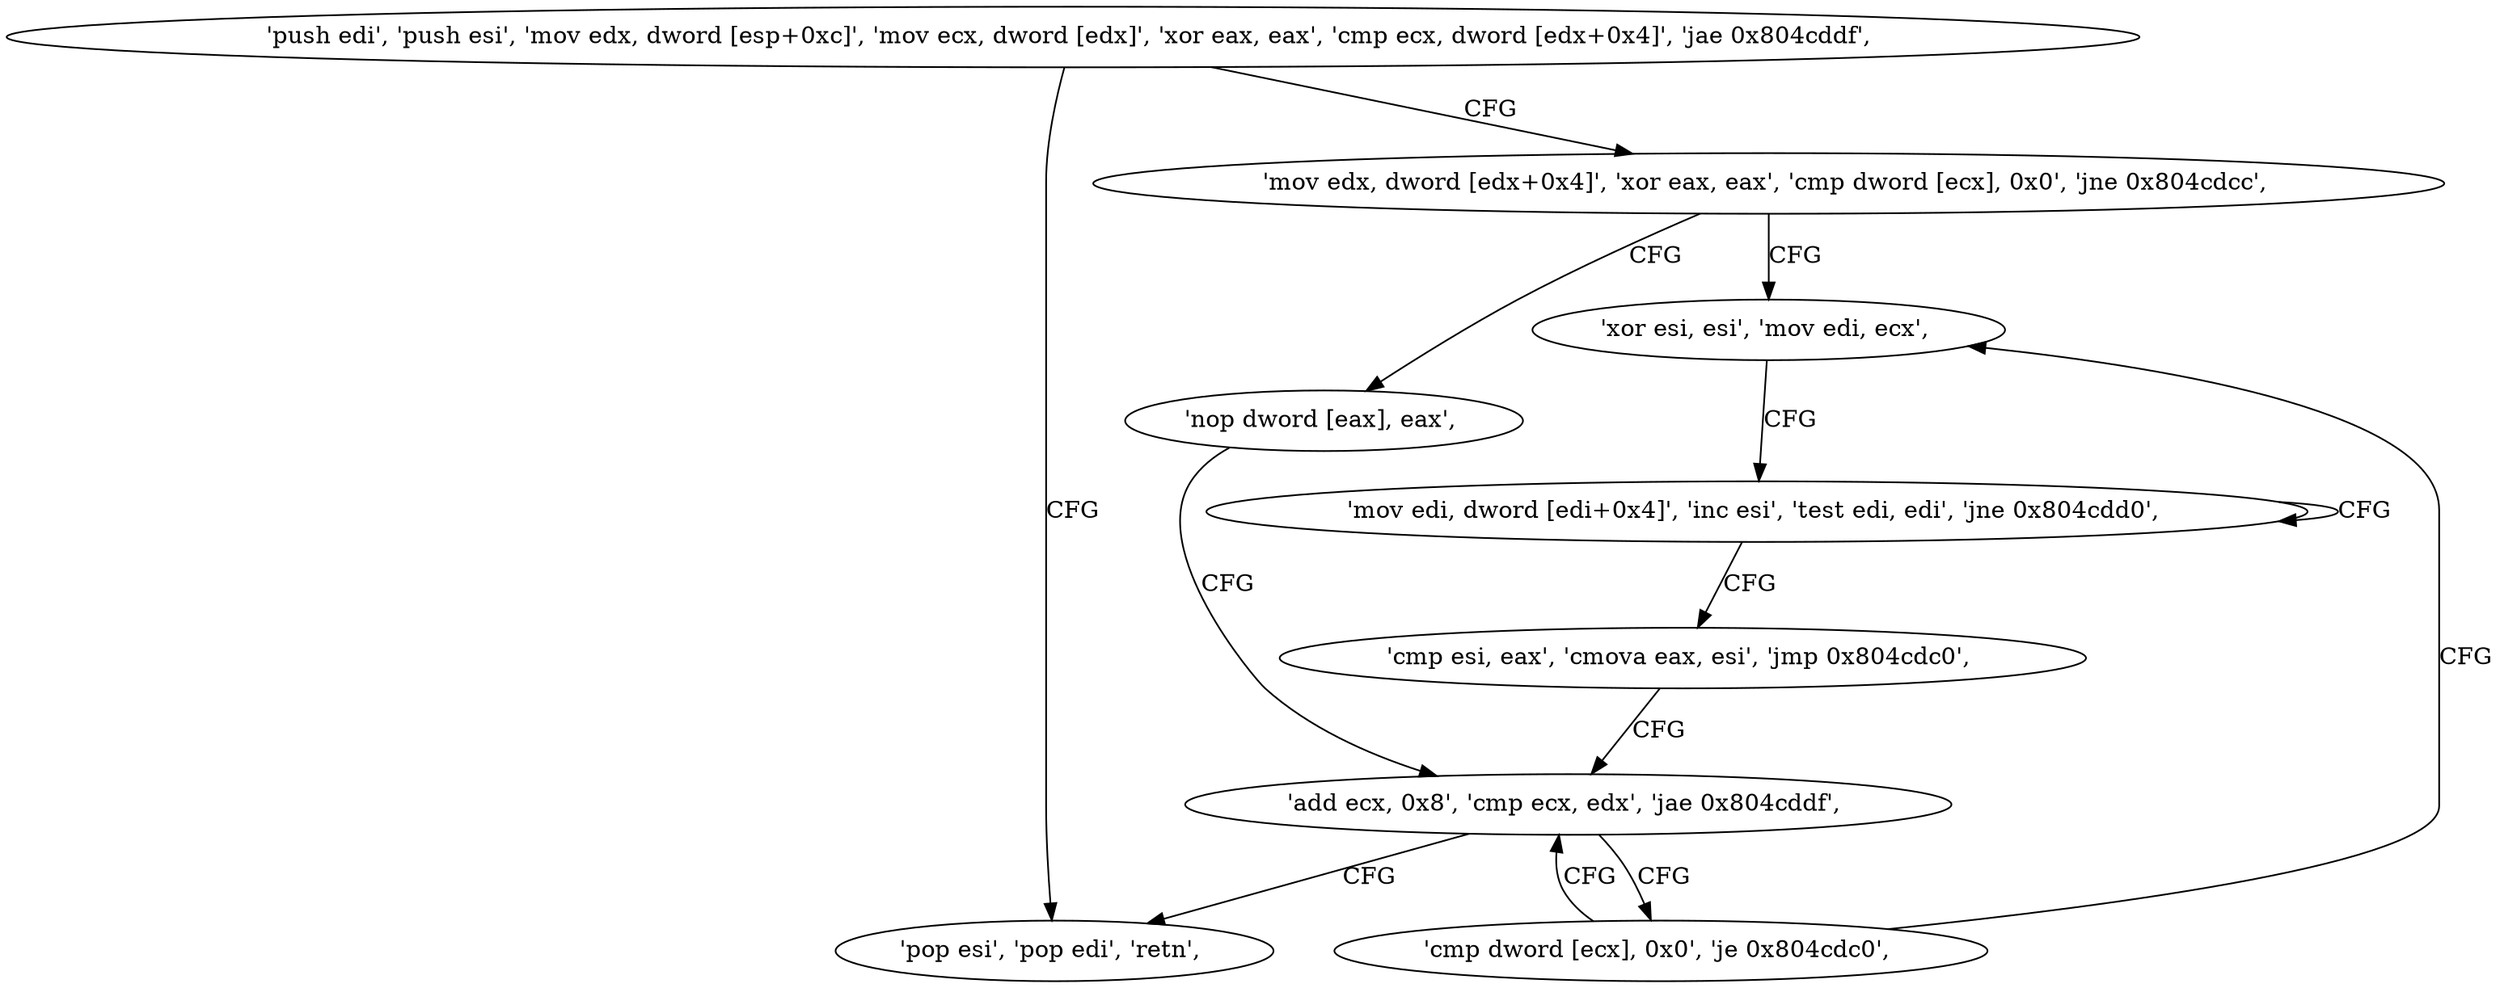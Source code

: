 digraph "func" {
"134532512" [label = "'push edi', 'push esi', 'mov edx, dword [esp+0xc]', 'mov ecx, dword [edx]', 'xor eax, eax', 'cmp ecx, dword [edx+0x4]', 'jae 0x804cddf', " ]
"134532575" [label = "'pop esi', 'pop edi', 'retn', " ]
"134532527" [label = "'mov edx, dword [edx+0x4]', 'xor eax, eax', 'cmp dword [ecx], 0x0', 'jne 0x804cdcc', " ]
"134532556" [label = "'xor esi, esi', 'mov edi, ecx', " ]
"134532537" [label = "'nop dword [eax], eax', " ]
"134532560" [label = "'mov edi, dword [edi+0x4]', 'inc esi', 'test edi, edi', 'jne 0x804cdd0', " ]
"134532544" [label = "'add ecx, 0x8', 'cmp ecx, edx', 'jae 0x804cddf', " ]
"134532568" [label = "'cmp esi, eax', 'cmova eax, esi', 'jmp 0x804cdc0', " ]
"134532551" [label = "'cmp dword [ecx], 0x0', 'je 0x804cdc0', " ]
"134532512" -> "134532575" [ label = "CFG" ]
"134532512" -> "134532527" [ label = "CFG" ]
"134532527" -> "134532556" [ label = "CFG" ]
"134532527" -> "134532537" [ label = "CFG" ]
"134532556" -> "134532560" [ label = "CFG" ]
"134532537" -> "134532544" [ label = "CFG" ]
"134532560" -> "134532560" [ label = "CFG" ]
"134532560" -> "134532568" [ label = "CFG" ]
"134532544" -> "134532575" [ label = "CFG" ]
"134532544" -> "134532551" [ label = "CFG" ]
"134532568" -> "134532544" [ label = "CFG" ]
"134532551" -> "134532544" [ label = "CFG" ]
"134532551" -> "134532556" [ label = "CFG" ]
}
